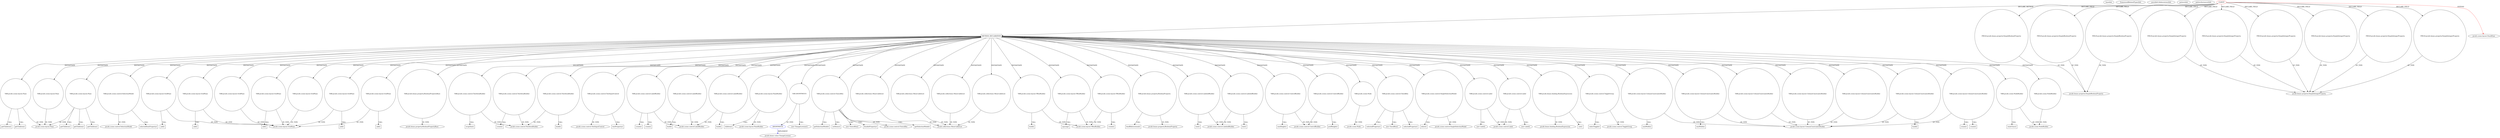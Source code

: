 digraph {
baseInfo[graphId=4321,category="pattern",isAnonymous=false,possibleRelation=true]
frameworkRelatedTypesInfo[0="javafx.scene.layout.StackPane"]
possibleCollaborationsInfo[0="4321~INSTANTIATION-CLIENT_METHOD_DECLARATION-~javafx.scene.layout.StackPane ~javafx.beans.value.ChangeListener ~false~true"]
patternInfo[frequency=2.0,patternRootClient=0]
patternInstancesInfo[0="SaiPradeepDandem-javafx2-gradient-builder~/SaiPradeepDandem-javafx2-gradient-builder/javafx2-gradient-builder-master/src/main/java/com/javafx/gradientbuilder/application/RadialSettingsLayout.java~RadialSettingsLayout~1170",1="SaiPradeepDandem-javafx2-gradient-builder~/SaiPradeepDandem-javafx2-gradient-builder/javafx2-gradient-builder-master/src/main/java/com/javafx/gradientbuilder/application/LinearSettingsLayout.java~LinearSettingsLayout~1172"]
460[label="javafx.scene.layout.ColumnConstraintsBuilder",vertexType="FRAMEWORK_CLASS_TYPE",isFrameworkType=false]
461[label="VAR:javafx.scene.layout.ColumnConstraintsBuilder",vertexType="VARIABLE_EXPRESION",isFrameworkType=false,shape=circle]
462[label="minWidth()",vertexType="INSIDE_CALL",isFrameworkType=false,shape=box]
56[label="METHOD_DECLARATION",vertexType="CLIENT_METHOD_DECLARATION",isFrameworkType=false,shape=box]
0[label="CLIENT",vertexType="ROOT_CLIENT_CLASS_DECLARATION",isFrameworkType=false,color=red]
99[label="VAR:javafx.scene.NodeBuilder",vertexType="VARIABLE_EXPRESION",isFrameworkType=false,shape=circle]
292[label="VAR:javafx.scene.NodeBuilder",vertexType="VARIABLE_EXPRESION",isFrameworkType=false,shape=circle]
322[label="VAR:javafx.scene.layout.Pane",vertexType="VARIABLE_EXPRESION",isFrameworkType=false,shape=circle]
423[label="VAR:javafx.scene.layout.Pane",vertexType="VARIABLE_EXPRESION",isFrameworkType=false,shape=circle]
93[label="VAR:javafx.scene.layout.Pane",vertexType="VARIABLE_EXPRESION",isFrameworkType=false,shape=circle]
394[label="VAR:javafx.scene.control.SelectionModel",vertexType="VARIABLE_EXPRESION",isFrameworkType=false,shape=circle]
426[label="VAR:javafx.scene.layout.GridPane",vertexType="VARIABLE_EXPRESION",isFrameworkType=false,shape=circle]
399[label="VAR:javafx.scene.layout.GridPane",vertexType="VARIABLE_EXPRESION",isFrameworkType=false,shape=circle]
408[label="VAR:javafx.scene.layout.GridPane",vertexType="VARIABLE_EXPRESION",isFrameworkType=false,shape=circle]
206[label="VAR:javafx.scene.layout.GridPane",vertexType="VARIABLE_EXPRESION",isFrameworkType=false,shape=circle]
135[label="VAR:javafx.scene.layout.GridPane",vertexType="VARIABLE_EXPRESION",isFrameworkType=false,shape=circle]
449[label="VAR:javafx.scene.layout.GridPane",vertexType="VARIABLE_EXPRESION",isFrameworkType=false,shape=circle]
169[label="VAR:javafx.scene.layout.GridPane",vertexType="VARIABLE_EXPRESION",isFrameworkType=false,shape=circle]
192[label="VAR:javafx.beans.property.BooleanPropertyBase",vertexType="VARIABLE_EXPRESION",isFrameworkType=false,shape=circle]
81[label="VAR:javafx.scene.control.TextAreaBuilder",vertexType="VARIABLE_EXPRESION",isFrameworkType=false,shape=circle]
72[label="VAR:javafx.scene.control.TextAreaBuilder",vertexType="VARIABLE_EXPRESION",isFrameworkType=false,shape=circle]
69[label="VAR:javafx.scene.control.TextAreaBuilder",vertexType="VARIABLE_EXPRESION",isFrameworkType=false,shape=circle]
87[label="VAR:javafx.scene.control.TextInputControl",vertexType="VARIABLE_EXPRESION",isFrameworkType=false,shape=circle]
10[label="FIELD:javafx.beans.property.SimpleBooleanProperty",vertexType="FIELD_DECLARATION",isFrameworkType=false,shape=circle]
89[label="javafx.scene.control.TextInputControl",vertexType="FRAMEWORK_CLASS_TYPE",isFrameworkType=false]
12[label="FIELD:javafx.beans.property.SimpleBooleanProperty",vertexType="FIELD_DECLARATION",isFrameworkType=false,shape=circle]
16[label="FIELD:javafx.beans.property.SimpleBooleanProperty",vertexType="FIELD_DECLARATION",isFrameworkType=false,shape=circle]
57[label="VAR:javafx.scene.control.LabelBuilder",vertexType="VARIABLE_EXPRESION",isFrameworkType=false,shape=circle]
66[label="VAR:javafx.scene.control.LabelBuilder",vertexType="VARIABLE_EXPRESION",isFrameworkType=false,shape=circle]
96[label="VAR:javafx.scene.control.LabelBuilder",vertexType="VARIABLE_EXPRESION",isFrameworkType=false,shape=circle]
73[label="wrapText()",vertexType="INSIDE_CALL",isFrameworkType=false,shape=box]
409[label="add()",vertexType="INSIDE_CALL",isFrameworkType=false,shape=box]
400[label="add()",vertexType="INSIDE_CALL",isFrameworkType=false,shape=box]
427[label="add()",vertexType="INSIDE_CALL",isFrameworkType=false,shape=box]
170[label="add()",vertexType="INSIDE_CALL",isFrameworkType=false,shape=box]
136[label="add()",vertexType="INSIDE_CALL",isFrameworkType=false,shape=box]
351[label="VAR:javafx.scene.layout.PaneBuilder",vertexType="VARIABLE_EXPRESION",isFrameworkType=false,shape=circle]
352[label="children()",vertexType="INSIDE_CALL",isFrameworkType=false,shape=box]
62[label="javafx.scene.NodeBuilder",vertexType="FRAMEWORK_CLASS_TYPE",isFrameworkType=false]
319[label="VAR:ANONYMOUS",vertexType="VARIABLE_EXPRESION",isFrameworkType=false,shape=circle]
95[label="javafx.scene.layout.Pane",vertexType="FRAMEWORK_CLASS_TYPE",isFrameworkType=false]
375[label="VAR:javafx.scene.control.ChoiceBox",vertexType="VARIABLE_EXPRESION",isFrameworkType=false,shape=circle]
376[label="javafx.scene.control.ChoiceBox",vertexType="FRAMEWORK_CLASS_TYPE",isFrameworkType=false]
398[label="getSelectionModel()",vertexType="INSIDE_CALL",isFrameworkType=false,shape=box]
393[label="getSelectionModel()",vertexType="INSIDE_CALL",isFrameworkType=false,shape=box]
388[label="setItems()",vertexType="INSIDE_CALL",isFrameworkType=false,shape=box]
71[label="javafx.scene.control.TextAreaBuilder",vertexType="FRAMEWORK_CLASS_TYPE",isFrameworkType=false]
478[label="VAR:javafx.scene.layout.ColumnConstraintsBuilder",vertexType="VARIABLE_EXPRESION",isFrameworkType=false,shape=circle]
470[label="VAR:javafx.scene.layout.ColumnConstraintsBuilder",vertexType="VARIABLE_EXPRESION",isFrameworkType=false,shape=circle]
467[label="VAR:javafx.scene.layout.ColumnConstraintsBuilder",vertexType="VARIABLE_EXPRESION",isFrameworkType=false,shape=circle]
475[label="VAR:javafx.scene.layout.ColumnConstraintsBuilder",vertexType="VARIABLE_EXPRESION",isFrameworkType=false,shape=circle]
464[label="VAR:javafx.scene.layout.ColumnConstraintsBuilder",vertexType="VARIABLE_EXPRESION",isFrameworkType=false,shape=circle]
458[label="VAR:javafx.scene.layout.ColumnConstraintsBuilder",vertexType="VARIABLE_EXPRESION",isFrameworkType=false,shape=circle]
452[label="VAR:javafx.collections.ObservableList",vertexType="VARIABLE_EXPRESION",isFrameworkType=false,shape=circle]
107[label="VAR:javafx.collections.ObservableList",vertexType="VARIABLE_EXPRESION",isFrameworkType=false,shape=circle]
90[label="VAR:javafx.collections.ObservableList",vertexType="VARIABLE_EXPRESION",isFrameworkType=false,shape=circle]
420[label="VAR:javafx.collections.ObservableList",vertexType="VARIABLE_EXPRESION",isFrameworkType=false,shape=circle]
20[label="FIELD:javafx.beans.property.SimpleIntegerProperty",vertexType="FIELD_DECLARATION",isFrameworkType=false,shape=circle]
18[label="FIELD:javafx.beans.property.SimpleIntegerProperty",vertexType="FIELD_DECLARATION",isFrameworkType=false,shape=circle]
6[label="FIELD:javafx.beans.property.SimpleIntegerProperty",vertexType="FIELD_DECLARATION",isFrameworkType=false,shape=circle]
8[label="FIELD:javafx.beans.property.SimpleIntegerProperty",vertexType="FIELD_DECLARATION",isFrameworkType=false,shape=circle]
4[label="FIELD:javafx.beans.property.SimpleIntegerProperty",vertexType="FIELD_DECLARATION",isFrameworkType=false,shape=circle]
2[label="FIELD:javafx.beans.property.SimpleIntegerProperty",vertexType="FIELD_DECLARATION",isFrameworkType=false,shape=circle]
414[label="VAR:javafx.scene.layout.VBoxBuilder",vertexType="VARIABLE_EXPRESION",isFrameworkType=false,shape=circle]
415[label="spacing()",vertexType="INSIDE_CALL",isFrameworkType=false,shape=box]
411[label="VAR:javafx.scene.layout.VBoxBuilder",vertexType="VARIABLE_EXPRESION",isFrameworkType=false,shape=circle]
417[label="VAR:javafx.scene.layout.VBoxBuilder",vertexType="VARIABLE_EXPRESION",isFrameworkType=false,shape=circle]
126[label="javafx.beans.property.BooleanPropertyBase",vertexType="FRAMEWORK_CLASS_TYPE",isFrameworkType=false]
11[label="javafx.beans.property.SimpleBooleanProperty",vertexType="FRAMEWORK_CLASS_TYPE",isFrameworkType=false]
320[label="ANONYMOUS",vertexType="REFERENCE_ANONYMOUS_DECLARATION",isFrameworkType=false,color=blue]
59[label="javafx.scene.control.LabelBuilder",vertexType="FRAMEWORK_CLASS_TYPE",isFrameworkType=false]
92[label="javafx.collections.ObservableList",vertexType="FRAMEWORK_INTERFACE_TYPE",isFrameworkType=false]
3[label="javafx.beans.property.SimpleIntegerProperty",vertexType="FRAMEWORK_CLASS_TYPE",isFrameworkType=false]
474[label="create()",vertexType="INSIDE_CALL",isFrameworkType=false,shape=box]
482[label="create()",vertexType="INSIDE_CALL",isFrameworkType=false,shape=box]
106[label="create()",vertexType="INSIDE_CALL",isFrameworkType=false,shape=box]
150[label="VAR:javafx.beans.property.BooleanProperty",vertexType="VARIABLE_EXPRESION",isFrameworkType=false,shape=circle]
151[label="bindBidirectional()",vertexType="INSIDE_CALL",isFrameworkType=false,shape=box]
117[label="javafx.beans.property.BooleanProperty",vertexType="FRAMEWORK_CLASS_TYPE",isFrameworkType=false]
82[label="create()",vertexType="INSIDE_CALL",isFrameworkType=false,shape=box]
418[label="create()",vertexType="INSIDE_CALL",isFrameworkType=false,shape=box]
67[label="create()",vertexType="INSIDE_CALL",isFrameworkType=false,shape=box]
336[label="getChildren()",vertexType="INSIDE_CALL",isFrameworkType=false,shape=box]
111[label="getChildren()",vertexType="INSIDE_CALL",isFrameworkType=false,shape=box]
332[label="getChildren()",vertexType="INSIDE_CALL",isFrameworkType=false,shape=box]
94[label="getChildren()",vertexType="INSIDE_CALL",isFrameworkType=false,shape=box]
323[label="getChildren()",vertexType="INSIDE_CALL",isFrameworkType=false,shape=box]
396[label="javafx.scene.control.SelectionModel",vertexType="FRAMEWORK_CLASS_TYPE",isFrameworkType=false]
63[label="VAR:javafx.scene.control.LabeledBuilder",vertexType="VARIABLE_EXPRESION",isFrameworkType=false,shape=circle]
65[label="javafx.scene.control.LabeledBuilder",vertexType="FRAMEWORK_CLASS_TYPE",isFrameworkType=false]
64[label="text()",vertexType="INSIDE_CALL",isFrameworkType=false,shape=box]
289[label="VAR:javafx.scene.control.LabeledBuilder",vertexType="VARIABLE_EXPRESION",isFrameworkType=false,shape=circle]
290[label="text()",vertexType="INSIDE_CALL",isFrameworkType=false,shape=box]
75[label="VAR:javafx.scene.control.ControlBuilder",vertexType="VARIABLE_EXPRESION",isFrameworkType=false,shape=circle]
77[label="javafx.scene.control.ControlBuilder",vertexType="FRAMEWORK_CLASS_TYPE",isFrameworkType=false]
78[label="VAR:javafx.scene.control.ControlBuilder",vertexType="VARIABLE_EXPRESION",isFrameworkType=false,shape=circle]
318[label="new ChangeListener()",vertexType="CONSTRUCTOR_CALL",isFrameworkType=false]
321[label="javafx.beans.value.ChangeListener",vertexType="FRAMEWORK_INTERFACE_TYPE",isFrameworkType=false]
374[label="new ChoiceBox()",vertexType="CONSTRUCTOR_CALL",isFrameworkType=false]
479[label="minWidth()",vertexType="INSIDE_CALL",isFrameworkType=false,shape=box]
76[label="minHeight()",vertexType="INSIDE_CALL",isFrameworkType=false,shape=box]
1[label="javafx.scene.layout.StackPane",vertexType="FRAMEWORK_CLASS_TYPE",isFrameworkType=false]
137[label="javafx.scene.layout.GridPane",vertexType="FRAMEWORK_CLASS_TYPE",isFrameworkType=false]
88[label="textProperty()",vertexType="INSIDE_CALL",isFrameworkType=false,shape=box]
325[label="VAR:javafx.scene.Node",vertexType="VARIABLE_EXPRESION",isFrameworkType=false,shape=circle]
327[label="javafx.scene.Node",vertexType="FRAMEWORK_CLASS_TYPE",isFrameworkType=false]
353[label="javafx.scene.layout.PaneBuilder",vertexType="FRAMEWORK_CLASS_TYPE",isFrameworkType=false]
413[label="javafx.scene.layout.VBoxBuilder",vertexType="FRAMEWORK_CLASS_TYPE",isFrameworkType=false]
395[label="selectedItemProperty()",vertexType="INSIDE_CALL",isFrameworkType=false,shape=box]
148[label="VAR:javafx.scene.control.CheckBox",vertexType="VARIABLE_EXPRESION",isFrameworkType=false,shape=circle]
165[label="selectedProperty()",vertexType="INSIDE_CALL",isFrameworkType=false,shape=box]
154[label="selectedProperty()",vertexType="INSIDE_CALL",isFrameworkType=false,shape=box]
147[label="new CheckBox()",vertexType="CONSTRUCTOR_CALL",isFrameworkType=false]
381[label="disableProperty()",vertexType="INSIDE_CALL",isFrameworkType=false,shape=box]
389[label="VAR:javafx.scene.control.SingleSelectionModel",vertexType="VARIABLE_EXPRESION",isFrameworkType=false,shape=circle]
390[label="select()",vertexType="INSIDE_CALL",isFrameworkType=false,shape=box]
391[label="javafx.scene.control.SingleSelectionModel",vertexType="FRAMEWORK_CLASS_TYPE",isFrameworkType=false]
176[label="VAR:javafx.scene.control.Label",vertexType="VARIABLE_EXPRESION",isFrameworkType=false,shape=circle]
143[label="javafx.scene.control.Label",vertexType="FRAMEWORK_CLASS_TYPE",isFrameworkType=false]
175[label="new Label()",vertexType="CONSTRUCTOR_CALL",isFrameworkType=false]
210[label="VAR:javafx.scene.control.Label",vertexType="VARIABLE_EXPRESION",isFrameworkType=false,shape=circle]
209[label="new Label()",vertexType="CONSTRUCTOR_CALL",isFrameworkType=false]
79[label="prefHeight()",vertexType="INSIDE_CALL",isFrameworkType=false,shape=box]
127[label="VAR:javafx.beans.binding.BooleanExpression",vertexType="VARIABLE_EXPRESION",isFrameworkType=false,shape=circle]
129[label="javafx.beans.binding.BooleanExpression",vertexType="FRAMEWORK_CLASS_TYPE",isFrameworkType=false]
128[label="not()",vertexType="INSIDE_CALL",isFrameworkType=false,shape=box]
266[label="VAR:javafx.scene.control.ToggleGroup",vertexType="VARIABLE_EXPRESION",isFrameworkType=false,shape=circle]
338[label="selectToggle()",vertexType="INSIDE_CALL",isFrameworkType=false,shape=box]
267[label="javafx.scene.control.ToggleGroup",vertexType="FRAMEWORK_CLASS_TYPE",isFrameworkType=false]
70[label="build()",vertexType="INSIDE_CALL",isFrameworkType=false,shape=box]
412[label="build()",vertexType="INSIDE_CALL",isFrameworkType=false,shape=box]
58[label="build()",vertexType="INSIDE_CALL",isFrameworkType=false,shape=box]
100[label="styleClass()",vertexType="INSIDE_CALL",isFrameworkType=false,shape=box]
97[label="build()",vertexType="INSIDE_CALL",isFrameworkType=false,shape=box]
459[label="build()",vertexType="INSIDE_CALL",isFrameworkType=false,shape=box]
56->176[label="INSTANTIATE"]
56->417[label="INSTANTIATE"]
20->3[label="OF_TYPE"]
56->127[label="INSTANTIATE"]
420->92[label="OF_TYPE"]
56->107[label="INSTANTIATE"]
461->462[label="CALL"]
56->414[label="INSTANTIATE"]
464->460[label="OF_TYPE"]
0->10[label="DECLARE_FIELD"]
81->82[label="CALL"]
478->479[label="CALL"]
56->452[label="INSTANTIATE"]
0->2[label="DECLARE_FIELD"]
375->376[label="OF_TYPE"]
375->381[label="CALL"]
127->128[label="CALL"]
389->391[label="OF_TYPE"]
56->478[label="INSTANTIATE"]
148->154[label="CALL"]
56->72[label="INSTANTIATE"]
56->87[label="INSTANTIATE"]
322->336[label="CALL"]
423->95[label="OF_TYPE"]
56->93[label="INSTANTIATE"]
56->90[label="INSTANTIATE"]
56->289[label="INSTANTIATE"]
56->426[label="INSTANTIATE"]
150->117[label="OF_TYPE"]
408->409[label="CALL"]
375->374[label="CALL"]
90->92[label="OF_TYPE"]
56->467[label="INSTANTIATE"]
56->192[label="INSTANTIATE"]
56->292[label="INSTANTIATE"]
292->62[label="OF_TYPE"]
56->75[label="INSTANTIATE"]
289->65[label="OF_TYPE"]
56->475[label="INSTANTIATE"]
56->206[label="INSTANTIATE"]
99->62[label="OF_TYPE"]
0->1[label="EXTEND",color=red]
417->418[label="CALL"]
150->151[label="CALL"]
10->11[label="OF_TYPE"]
72->73[label="CALL"]
56->63[label="INSTANTIATE"]
266->338[label="CALL"]
135->137[label="OF_TYPE"]
148->147[label="CALL"]
0->12[label="DECLARE_FIELD"]
56->423[label="INSTANTIATE"]
394->396[label="OF_TYPE"]
56->150[label="INSTANTIATE"]
475->460[label="OF_TYPE"]
56->351[label="INSTANTIATE"]
56->464[label="INSTANTIATE"]
56->322[label="INSTANTIATE"]
56->57[label="INSTANTIATE"]
399->400[label="CALL"]
289->290[label="CALL"]
127->129[label="OF_TYPE"]
375->398[label="CALL"]
56->458[label="INSTANTIATE"]
319->318[label="CALL"]
56->420[label="INSTANTIATE"]
69->70[label="CALL"]
0->4[label="DECLARE_FIELD"]
461->460[label="OF_TYPE"]
56->96[label="INSTANTIATE"]
75->77[label="OF_TYPE"]
56->389[label="INSTANTIATE"]
57->59[label="OF_TYPE"]
399->137[label="OF_TYPE"]
87->89[label="OF_TYPE"]
414->413[label="OF_TYPE"]
411->413[label="OF_TYPE"]
0->16[label="DECLARE_FIELD"]
56->266[label="INSTANTIATE"]
0->6[label="DECLARE_FIELD"]
375->388[label="CALL"]
0->56[label="DECLARE_METHOD"]
81->71[label="OF_TYPE"]
75->76[label="CALL"]
169->170[label="CALL"]
8->3[label="OF_TYPE"]
148->165[label="CALL"]
56->394[label="INSTANTIATE"]
210->209[label="CALL"]
266->267[label="OF_TYPE"]
426->137[label="OF_TYPE"]
93->95[label="OF_TYPE"]
169->137[label="OF_TYPE"]
66->59[label="OF_TYPE"]
322->332[label="CALL"]
56->325[label="INSTANTIATE"]
206->137[label="OF_TYPE"]
351->352[label="CALL"]
351->353[label="OF_TYPE"]
56->319[label="INSTANTIATE"]
16->11[label="OF_TYPE"]
6->3[label="OF_TYPE"]
322->95[label="OF_TYPE"]
449->137[label="OF_TYPE"]
56->99[label="INSTANTIATE"]
411->412[label="CALL"]
56->81[label="INSTANTIATE"]
87->88[label="CALL"]
56->375[label="INSTANTIATE"]
56->470[label="INSTANTIATE"]
135->136[label="CALL"]
458->459[label="CALL"]
375->393[label="CALL"]
93->111[label="CALL"]
408->137[label="OF_TYPE"]
467->460[label="OF_TYPE"]
56->449[label="INSTANTIATE"]
0->20[label="DECLARE_FIELD"]
63->64[label="CALL"]
4->3[label="OF_TYPE"]
470->460[label="OF_TYPE"]
56->69[label="INSTANTIATE"]
56->408[label="INSTANTIATE"]
56->411[label="INSTANTIATE"]
389->390[label="CALL"]
78->79[label="CALL"]
322->323[label="CALL"]
107->92[label="OF_TYPE"]
426->427[label="CALL"]
0->8[label="DECLARE_FIELD"]
93->94[label="CALL"]
56->210[label="INSTANTIATE"]
72->71[label="OF_TYPE"]
78->77[label="OF_TYPE"]
452->92[label="OF_TYPE"]
464->474[label="CALL"]
57->58[label="CALL"]
414->415[label="CALL"]
2->3[label="OF_TYPE"]
176->143[label="OF_TYPE"]
99->100[label="CALL"]
56->169[label="INSTANTIATE"]
192->126[label="OF_TYPE"]
478->460[label="OF_TYPE"]
56->399[label="INSTANTIATE"]
319->320[label="OF_TYPE"]
176->175[label="CALL"]
56->66[label="INSTANTIATE"]
464->482[label="CALL"]
210->143[label="OF_TYPE"]
56->78[label="INSTANTIATE"]
0->18[label="DECLARE_FIELD"]
96->97[label="CALL"]
417->413[label="OF_TYPE"]
96->59[label="OF_TYPE"]
63->65[label="OF_TYPE"]
12->11[label="OF_TYPE"]
325->327[label="OF_TYPE"]
320->321[label="IMPLEMENT",color=blue]
458->460[label="OF_TYPE"]
66->67[label="CALL"]
394->395[label="CALL"]
66->106[label="CALL"]
69->71[label="OF_TYPE"]
56->461[label="INSTANTIATE"]
18->3[label="OF_TYPE"]
56->148[label="INSTANTIATE"]
56->135[label="INSTANTIATE"]
}
